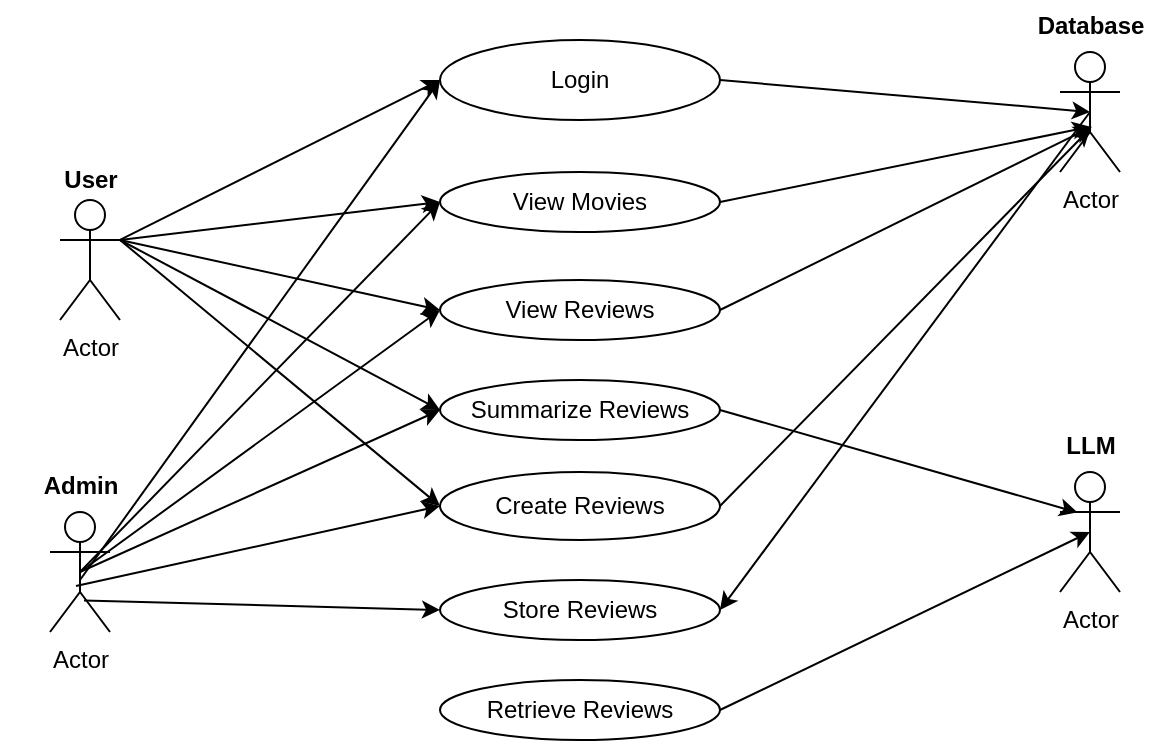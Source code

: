 <mxfile version="24.8.9">
  <diagram name="Page-1" id="w3Rp2KqtJRSP5pbtwvzK">
    <mxGraphModel grid="1" page="1" gridSize="10" guides="1" tooltips="1" connect="1" arrows="1" fold="1" pageScale="1" pageWidth="850" pageHeight="1100" math="0" shadow="0">
      <root>
        <mxCell id="0" />
        <mxCell id="1" parent="0" />
        <mxCell id="nBi9E348kbQNYRot8v6M-1" value="Actor" style="shape=umlActor;verticalLabelPosition=bottom;verticalAlign=top;html=1;" vertex="1" parent="1">
          <mxGeometry x="130" y="200" width="30" height="60" as="geometry" />
        </mxCell>
        <mxCell id="nBi9E348kbQNYRot8v6M-2" value="Actor" style="shape=umlActor;verticalLabelPosition=bottom;verticalAlign=top;html=1;" vertex="1" parent="1">
          <mxGeometry x="125" y="356" width="30" height="60" as="geometry" />
        </mxCell>
        <mxCell id="nBi9E348kbQNYRot8v6M-3" value="Actor" style="shape=umlActor;verticalLabelPosition=bottom;verticalAlign=top;html=1;" vertex="1" parent="1">
          <mxGeometry x="630" y="336" width="30" height="60" as="geometry" />
        </mxCell>
        <mxCell id="nBi9E348kbQNYRot8v6M-4" value="Actor" style="shape=umlActor;verticalLabelPosition=bottom;verticalAlign=top;html=1;" vertex="1" parent="1">
          <mxGeometry x="630" y="126" width="30" height="60" as="geometry" />
        </mxCell>
        <mxCell id="nBi9E348kbQNYRot8v6M-5" value="User" style="text;align=center;fontStyle=1;verticalAlign=middle;spacingLeft=3;spacingRight=3;strokeColor=none;rotatable=0;points=[[0,0.5],[1,0.5]];portConstraint=eastwest;html=1;" vertex="1" parent="1">
          <mxGeometry x="105" y="177" width="80" height="26" as="geometry" />
        </mxCell>
        <mxCell id="nBi9E348kbQNYRot8v6M-6" value="Admin" style="text;align=center;fontStyle=1;verticalAlign=middle;spacingLeft=3;spacingRight=3;strokeColor=none;rotatable=0;points=[[0,0.5],[1,0.5]];portConstraint=eastwest;html=1;" vertex="1" parent="1">
          <mxGeometry x="100" y="330" width="80" height="26" as="geometry" />
        </mxCell>
        <mxCell id="nBi9E348kbQNYRot8v6M-7" value="LLM" style="text;align=center;fontStyle=1;verticalAlign=middle;spacingLeft=3;spacingRight=3;strokeColor=none;rotatable=0;points=[[0,0.5],[1,0.5]];portConstraint=eastwest;html=1;" vertex="1" parent="1">
          <mxGeometry x="605" y="310" width="80" height="26" as="geometry" />
        </mxCell>
        <mxCell id="nBi9E348kbQNYRot8v6M-8" value="Database" style="text;align=center;fontStyle=1;verticalAlign=middle;spacingLeft=3;spacingRight=3;strokeColor=none;rotatable=0;points=[[0,0.5],[1,0.5]];portConstraint=eastwest;html=1;" vertex="1" parent="1">
          <mxGeometry x="605" y="100" width="80" height="26" as="geometry" />
        </mxCell>
        <mxCell id="nBi9E348kbQNYRot8v6M-9" value="Login" style="ellipse;whiteSpace=wrap;html=1;" vertex="1" parent="1">
          <mxGeometry x="320" y="120" width="140" height="40" as="geometry" />
        </mxCell>
        <mxCell id="nBi9E348kbQNYRot8v6M-10" value="View Movies" style="ellipse;whiteSpace=wrap;html=1;" vertex="1" parent="1">
          <mxGeometry x="320" y="186" width="140" height="30" as="geometry" />
        </mxCell>
        <mxCell id="nBi9E348kbQNYRot8v6M-11" value="View Reviews" style="ellipse;whiteSpace=wrap;html=1;" vertex="1" parent="1">
          <mxGeometry x="320" y="240" width="140" height="30" as="geometry" />
        </mxCell>
        <mxCell id="nBi9E348kbQNYRot8v6M-12" value="Summarize Reviews" style="ellipse;whiteSpace=wrap;html=1;" vertex="1" parent="1">
          <mxGeometry x="320" y="290" width="140" height="30" as="geometry" />
        </mxCell>
        <mxCell id="nBi9E348kbQNYRot8v6M-13" value="Create Reviews" style="ellipse;whiteSpace=wrap;html=1;" vertex="1" parent="1">
          <mxGeometry x="320" y="336" width="140" height="34" as="geometry" />
        </mxCell>
        <mxCell id="nBi9E348kbQNYRot8v6M-14" value="Store Reviews" style="ellipse;whiteSpace=wrap;html=1;" vertex="1" parent="1">
          <mxGeometry x="320" y="390" width="140" height="30" as="geometry" />
        </mxCell>
        <mxCell id="nBi9E348kbQNYRot8v6M-15" value="Retrieve Reviews" style="ellipse;whiteSpace=wrap;html=1;" vertex="1" parent="1">
          <mxGeometry x="320" y="440" width="140" height="30" as="geometry" />
        </mxCell>
        <mxCell id="nBi9E348kbQNYRot8v6M-16" value="" style="endArrow=classic;html=1;rounded=0;exitX=1;exitY=0.333;exitDx=0;exitDy=0;exitPerimeter=0;entryX=0;entryY=0.5;entryDx=0;entryDy=0;" edge="1" parent="1" source="nBi9E348kbQNYRot8v6M-1" target="nBi9E348kbQNYRot8v6M-9">
          <mxGeometry width="50" height="50" relative="1" as="geometry">
            <mxPoint x="400" y="320" as="sourcePoint" />
            <mxPoint x="450" y="270" as="targetPoint" />
          </mxGeometry>
        </mxCell>
        <mxCell id="nBi9E348kbQNYRot8v6M-18" value="" style="endArrow=classic;html=1;rounded=0;exitX=1;exitY=0.5;exitDx=0;exitDy=0;entryX=0.5;entryY=0.5;entryDx=0;entryDy=0;entryPerimeter=0;" edge="1" parent="1" source="nBi9E348kbQNYRot8v6M-9" target="nBi9E348kbQNYRot8v6M-4">
          <mxGeometry width="50" height="50" relative="1" as="geometry">
            <mxPoint x="170" y="230" as="sourcePoint" />
            <mxPoint x="330" y="150" as="targetPoint" />
          </mxGeometry>
        </mxCell>
        <mxCell id="nBi9E348kbQNYRot8v6M-19" value="" style="endArrow=classic;html=1;rounded=0;entryX=0;entryY=0.5;entryDx=0;entryDy=0;" edge="1" parent="1" target="nBi9E348kbQNYRot8v6M-10">
          <mxGeometry width="50" height="50" relative="1" as="geometry">
            <mxPoint x="160" y="220" as="sourcePoint" />
            <mxPoint x="450" y="270" as="targetPoint" />
          </mxGeometry>
        </mxCell>
        <mxCell id="nBi9E348kbQNYRot8v6M-20" value="" style="endArrow=classic;html=1;rounded=0;exitX=1;exitY=0.5;exitDx=0;exitDy=0;entryX=0.507;entryY=0.623;entryDx=0;entryDy=0;entryPerimeter=0;" edge="1" parent="1" source="nBi9E348kbQNYRot8v6M-10" target="nBi9E348kbQNYRot8v6M-4">
          <mxGeometry width="50" height="50" relative="1" as="geometry">
            <mxPoint x="180" y="240" as="sourcePoint" />
            <mxPoint x="340" y="160" as="targetPoint" />
          </mxGeometry>
        </mxCell>
        <mxCell id="nBi9E348kbQNYRot8v6M-21" value="" style="endArrow=classic;html=1;rounded=0;entryX=0;entryY=0.5;entryDx=0;entryDy=0;" edge="1" parent="1" target="nBi9E348kbQNYRot8v6M-11">
          <mxGeometry width="50" height="50" relative="1" as="geometry">
            <mxPoint x="160" y="220" as="sourcePoint" />
            <mxPoint x="450" y="270" as="targetPoint" />
          </mxGeometry>
        </mxCell>
        <mxCell id="nBi9E348kbQNYRot8v6M-22" value="" style="endArrow=classic;html=1;rounded=0;exitX=1;exitY=0.5;exitDx=0;exitDy=0;entryX=0.533;entryY=0.623;entryDx=0;entryDy=0;entryPerimeter=0;" edge="1" parent="1" source="nBi9E348kbQNYRot8v6M-11" target="nBi9E348kbQNYRot8v6M-4">
          <mxGeometry width="50" height="50" relative="1" as="geometry">
            <mxPoint x="190" y="250" as="sourcePoint" />
            <mxPoint x="350" y="170" as="targetPoint" />
          </mxGeometry>
        </mxCell>
        <mxCell id="nBi9E348kbQNYRot8v6M-23" value="" style="endArrow=classic;html=1;rounded=0;entryX=0;entryY=0.5;entryDx=0;entryDy=0;" edge="1" parent="1" target="nBi9E348kbQNYRot8v6M-12">
          <mxGeometry width="50" height="50" relative="1" as="geometry">
            <mxPoint x="160" y="220" as="sourcePoint" />
            <mxPoint x="360" y="180" as="targetPoint" />
          </mxGeometry>
        </mxCell>
        <mxCell id="nBi9E348kbQNYRot8v6M-24" value="" style="endArrow=classic;html=1;rounded=0;exitX=1;exitY=0.5;exitDx=0;exitDy=0;entryX=0.293;entryY=0.337;entryDx=0;entryDy=0;entryPerimeter=0;" edge="1" parent="1" source="nBi9E348kbQNYRot8v6M-12" target="nBi9E348kbQNYRot8v6M-3">
          <mxGeometry width="50" height="50" relative="1" as="geometry">
            <mxPoint x="210" y="270" as="sourcePoint" />
            <mxPoint x="370" y="190" as="targetPoint" />
          </mxGeometry>
        </mxCell>
        <mxCell id="nBi9E348kbQNYRot8v6M-25" value="" style="endArrow=classic;html=1;rounded=0;entryX=0;entryY=0.5;entryDx=0;entryDy=0;" edge="1" parent="1" target="nBi9E348kbQNYRot8v6M-13">
          <mxGeometry width="50" height="50" relative="1" as="geometry">
            <mxPoint x="160" y="220" as="sourcePoint" />
            <mxPoint x="380" y="200" as="targetPoint" />
          </mxGeometry>
        </mxCell>
        <mxCell id="nBi9E348kbQNYRot8v6M-26" value="" style="endArrow=classic;html=1;rounded=0;exitX=1;exitY=0.5;exitDx=0;exitDy=0;entryX=0.507;entryY=0.637;entryDx=0;entryDy=0;entryPerimeter=0;" edge="1" parent="1" source="nBi9E348kbQNYRot8v6M-13" target="nBi9E348kbQNYRot8v6M-4">
          <mxGeometry width="50" height="50" relative="1" as="geometry">
            <mxPoint x="230" y="290" as="sourcePoint" />
            <mxPoint x="390" y="210" as="targetPoint" />
          </mxGeometry>
        </mxCell>
        <mxCell id="nBi9E348kbQNYRot8v6M-27" value="" style="endArrow=classic;html=1;rounded=0;exitX=0.5;exitY=0.5;exitDx=0;exitDy=0;exitPerimeter=0;entryX=1;entryY=0.5;entryDx=0;entryDy=0;" edge="1" parent="1" source="nBi9E348kbQNYRot8v6M-4" target="nBi9E348kbQNYRot8v6M-14">
          <mxGeometry width="50" height="50" relative="1" as="geometry">
            <mxPoint x="160" y="220" as="sourcePoint" />
            <mxPoint x="450" y="270" as="targetPoint" />
          </mxGeometry>
        </mxCell>
        <mxCell id="nBi9E348kbQNYRot8v6M-28" value="" style="endArrow=classic;html=1;rounded=0;exitX=1;exitY=0.5;exitDx=0;exitDy=0;entryX=0.5;entryY=0.5;entryDx=0;entryDy=0;entryPerimeter=0;" edge="1" parent="1" source="nBi9E348kbQNYRot8v6M-15" target="nBi9E348kbQNYRot8v6M-3">
          <mxGeometry width="50" height="50" relative="1" as="geometry">
            <mxPoint x="400" y="320" as="sourcePoint" />
            <mxPoint x="450" y="270" as="targetPoint" />
          </mxGeometry>
        </mxCell>
        <mxCell id="nBi9E348kbQNYRot8v6M-29" value="" style="endArrow=classic;html=1;rounded=0;exitX=0.567;exitY=0.737;exitDx=0;exitDy=0;exitPerimeter=0;entryX=0;entryY=0.5;entryDx=0;entryDy=0;" edge="1" parent="1" source="nBi9E348kbQNYRot8v6M-2" target="nBi9E348kbQNYRot8v6M-14">
          <mxGeometry width="50" height="50" relative="1" as="geometry">
            <mxPoint x="400" y="440" as="sourcePoint" />
            <mxPoint x="450" y="390" as="targetPoint" />
          </mxGeometry>
        </mxCell>
        <mxCell id="nBi9E348kbQNYRot8v6M-30" value="" style="endArrow=classic;html=1;rounded=0;exitX=0.433;exitY=0.617;exitDx=0;exitDy=0;exitPerimeter=0;entryX=0;entryY=0.5;entryDx=0;entryDy=0;" edge="1" parent="1" source="nBi9E348kbQNYRot8v6M-2" target="nBi9E348kbQNYRot8v6M-13">
          <mxGeometry width="50" height="50" relative="1" as="geometry">
            <mxPoint x="400" y="440" as="sourcePoint" />
            <mxPoint x="450" y="390" as="targetPoint" />
          </mxGeometry>
        </mxCell>
        <mxCell id="nBi9E348kbQNYRot8v6M-31" value="" style="endArrow=classic;html=1;rounded=0;exitX=0.5;exitY=0.5;exitDx=0;exitDy=0;exitPerimeter=0;entryX=0;entryY=0.5;entryDx=0;entryDy=0;" edge="1" parent="1" source="nBi9E348kbQNYRot8v6M-2" target="nBi9E348kbQNYRot8v6M-12">
          <mxGeometry width="50" height="50" relative="1" as="geometry">
            <mxPoint x="400" y="440" as="sourcePoint" />
            <mxPoint x="450" y="390" as="targetPoint" />
          </mxGeometry>
        </mxCell>
        <mxCell id="nBi9E348kbQNYRot8v6M-32" value="" style="endArrow=classic;html=1;rounded=0;exitX=0.5;exitY=0.5;exitDx=0;exitDy=0;exitPerimeter=0;entryX=0;entryY=0.5;entryDx=0;entryDy=0;" edge="1" parent="1" source="nBi9E348kbQNYRot8v6M-2" target="nBi9E348kbQNYRot8v6M-11">
          <mxGeometry width="50" height="50" relative="1" as="geometry">
            <mxPoint x="400" y="440" as="sourcePoint" />
            <mxPoint x="450" y="390" as="targetPoint" />
          </mxGeometry>
        </mxCell>
        <mxCell id="nBi9E348kbQNYRot8v6M-33" value="" style="endArrow=classic;html=1;rounded=0;exitX=0.5;exitY=0.5;exitDx=0;exitDy=0;exitPerimeter=0;entryX=0;entryY=0.5;entryDx=0;entryDy=0;" edge="1" parent="1" source="nBi9E348kbQNYRot8v6M-2" target="nBi9E348kbQNYRot8v6M-10">
          <mxGeometry width="50" height="50" relative="1" as="geometry">
            <mxPoint x="400" y="440" as="sourcePoint" />
            <mxPoint x="450" y="390" as="targetPoint" />
          </mxGeometry>
        </mxCell>
        <mxCell id="nBi9E348kbQNYRot8v6M-34" value="" style="endArrow=classic;html=1;rounded=0;entryX=0;entryY=0.5;entryDx=0;entryDy=0;" edge="1" parent="1" target="nBi9E348kbQNYRot8v6M-9">
          <mxGeometry width="50" height="50" relative="1" as="geometry">
            <mxPoint x="140" y="390" as="sourcePoint" />
            <mxPoint x="450" y="290" as="targetPoint" />
          </mxGeometry>
        </mxCell>
      </root>
    </mxGraphModel>
  </diagram>
</mxfile>
